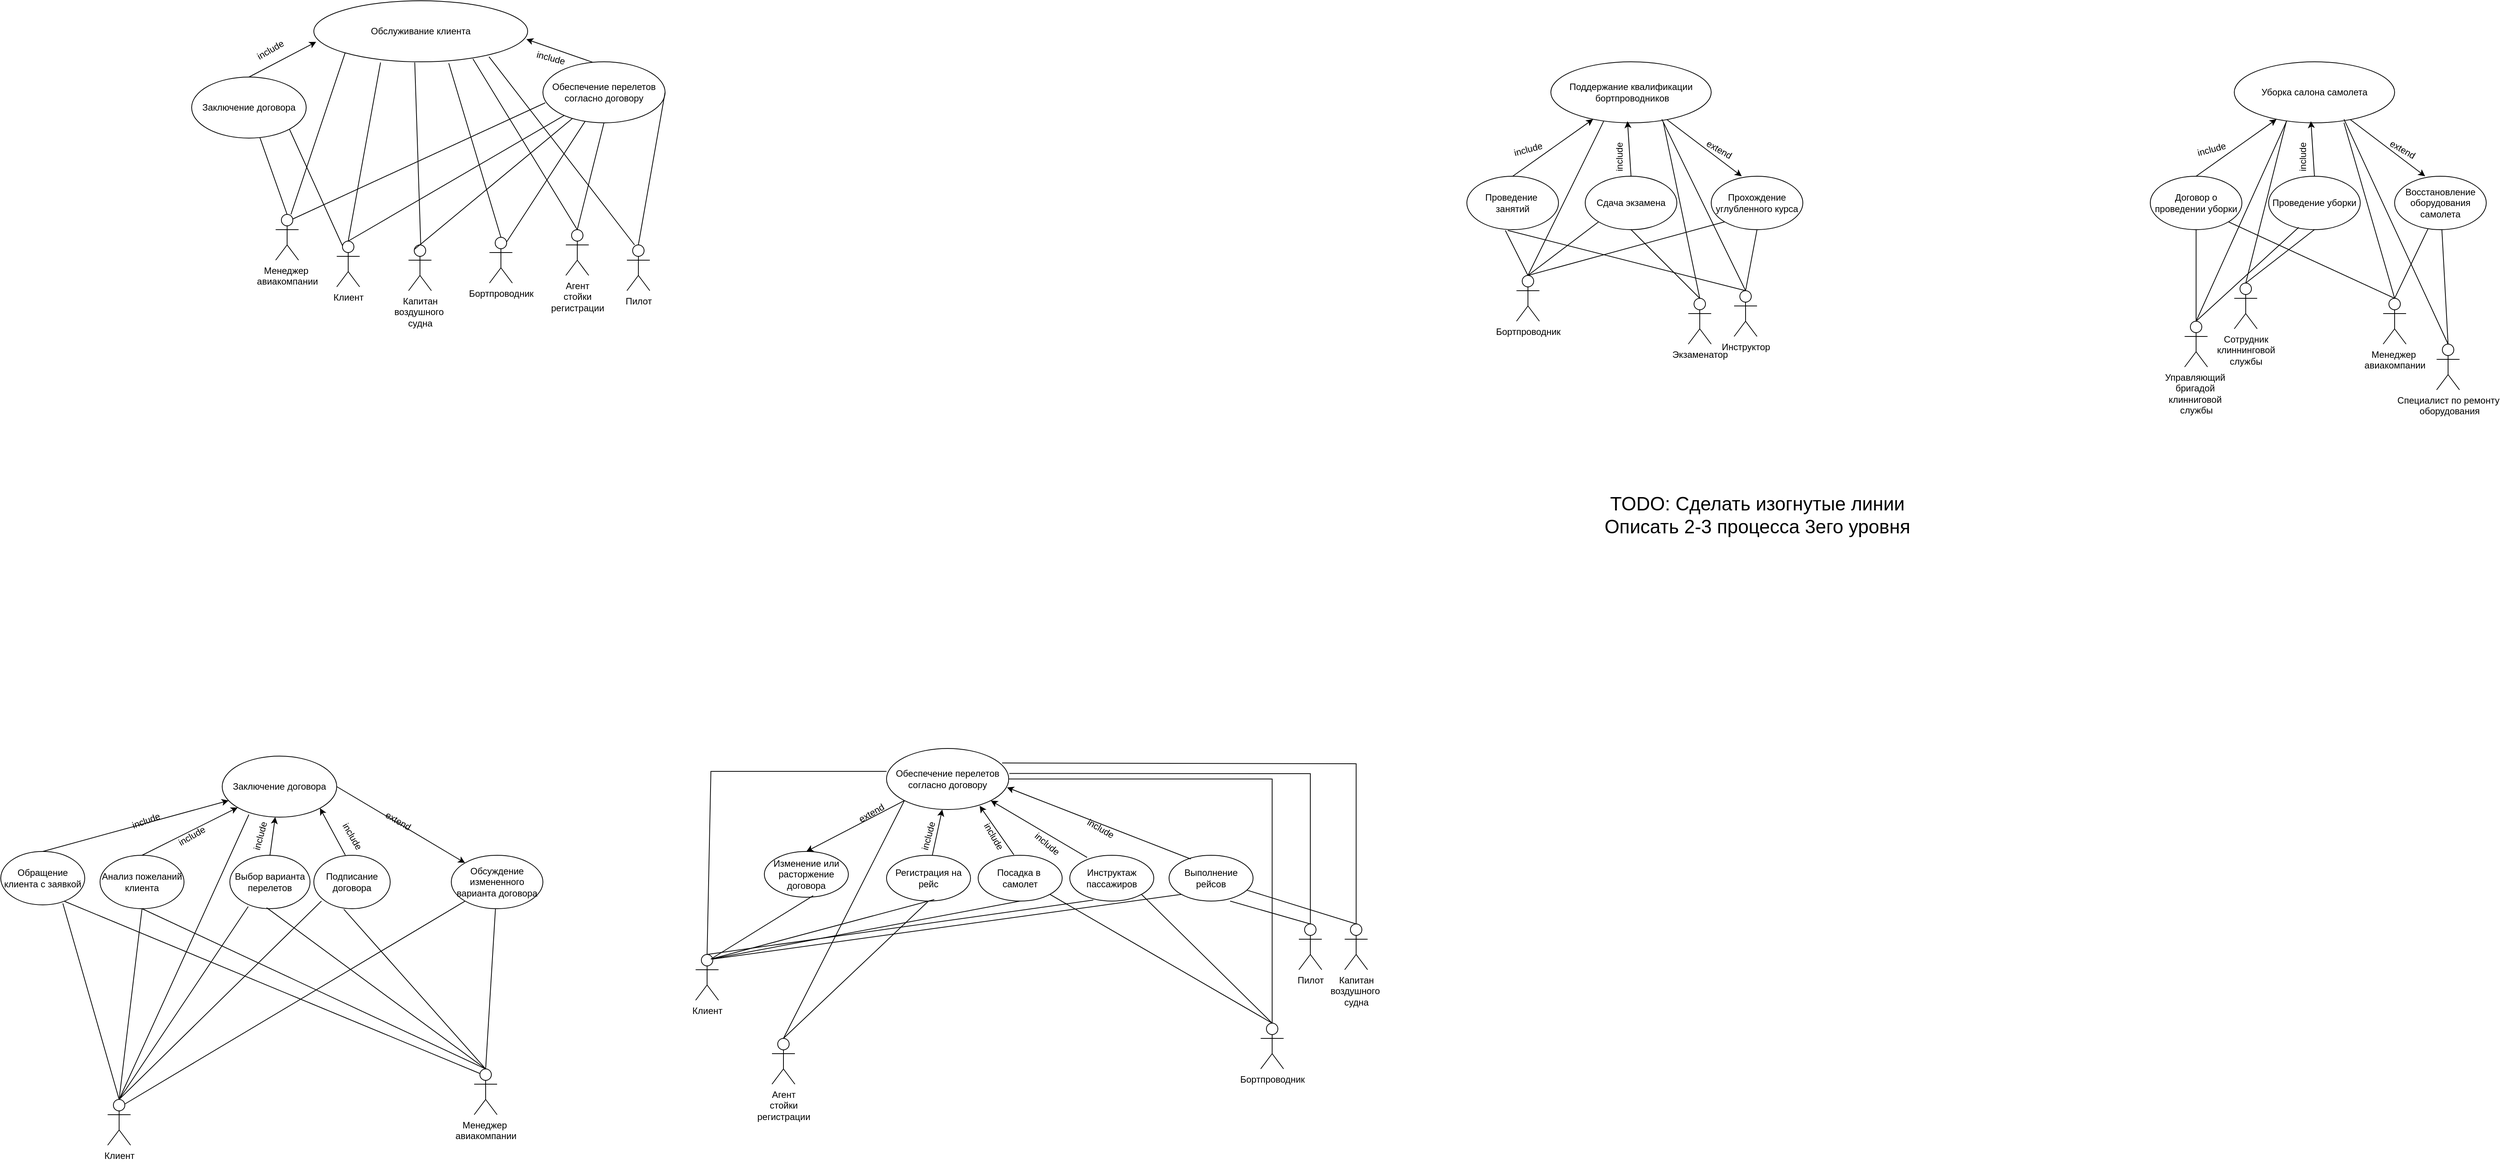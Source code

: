 <mxfile version="26.1.1">
  <diagram name="Страница — 1" id="XdphN2D3qPOeIAfaT9hG">
    <mxGraphModel dx="2137" dy="761" grid="1" gridSize="10" guides="1" tooltips="1" connect="1" arrows="1" fold="1" page="1" pageScale="1" pageWidth="827" pageHeight="1169" math="0" shadow="0">
      <root>
        <mxCell id="0" />
        <mxCell id="1" parent="0" />
        <mxCell id="0V91LuE8Ei9iwxA5G90l-1" value="Обслуживание клиента" style="ellipse;whiteSpace=wrap;html=1;" parent="1" vertex="1">
          <mxGeometry x="290" y="240" width="280" height="80" as="geometry" />
        </mxCell>
        <mxCell id="0V91LuE8Ei9iwxA5G90l-2" value="" style="endArrow=classic;html=1;rounded=0;entryX=0.011;entryY=0.673;entryDx=0;entryDy=0;entryPerimeter=0;exitX=0.5;exitY=0;exitDx=0;exitDy=0;" parent="1" source="0V91LuE8Ei9iwxA5G90l-4" target="0V91LuE8Ei9iwxA5G90l-1" edge="1">
          <mxGeometry width="50" height="50" relative="1" as="geometry">
            <mxPoint x="250" y="400" as="sourcePoint" />
            <mxPoint x="350" y="350" as="targetPoint" />
          </mxGeometry>
        </mxCell>
        <mxCell id="0V91LuE8Ei9iwxA5G90l-3" value="" style="endArrow=classic;html=1;rounded=0;entryX=0.994;entryY=0.63;entryDx=0;entryDy=0;entryPerimeter=0;exitX=0.465;exitY=0.048;exitDx=0;exitDy=0;exitPerimeter=0;" parent="1" source="0V91LuE8Ei9iwxA5G90l-5" target="0V91LuE8Ei9iwxA5G90l-1" edge="1">
          <mxGeometry width="50" height="50" relative="1" as="geometry">
            <mxPoint x="560" y="400" as="sourcePoint" />
            <mxPoint x="570" y="360" as="targetPoint" />
          </mxGeometry>
        </mxCell>
        <mxCell id="0V91LuE8Ei9iwxA5G90l-4" value="Заключение договора" style="ellipse;whiteSpace=wrap;html=1;" parent="1" vertex="1">
          <mxGeometry x="130" y="340" width="150" height="80" as="geometry" />
        </mxCell>
        <mxCell id="0V91LuE8Ei9iwxA5G90l-5" value="Обеспечение перелетов согласно договору" style="ellipse;whiteSpace=wrap;html=1;" parent="1" vertex="1">
          <mxGeometry x="590" y="320" width="160" height="80" as="geometry" />
        </mxCell>
        <mxCell id="0V91LuE8Ei9iwxA5G90l-16" value="include" style="text;html=1;align=center;verticalAlign=middle;resizable=0;points=[];autosize=1;strokeColor=none;fillColor=none;rotation=-30;" parent="1" vertex="1">
          <mxGeometry x="202.5" y="290" width="60" height="30" as="geometry" />
        </mxCell>
        <mxCell id="0V91LuE8Ei9iwxA5G90l-95" value="Поддержание квалификации&lt;div&gt;&amp;nbsp;бортпроводников&lt;/div&gt;" style="ellipse;whiteSpace=wrap;html=1;" parent="1" vertex="1">
          <mxGeometry x="1910" y="320" width="210" height="80" as="geometry" />
        </mxCell>
        <mxCell id="0V91LuE8Ei9iwxA5G90l-96" value="Проведение&amp;nbsp;&lt;div&gt;занятий&lt;/div&gt;" style="ellipse;whiteSpace=wrap;html=1;" parent="1" vertex="1">
          <mxGeometry x="1800" y="470" width="120" height="70" as="geometry" />
        </mxCell>
        <mxCell id="0V91LuE8Ei9iwxA5G90l-97" value="Сдача экзамена" style="ellipse;whiteSpace=wrap;html=1;" parent="1" vertex="1">
          <mxGeometry x="1955" y="470" width="120" height="70" as="geometry" />
        </mxCell>
        <mxCell id="0V91LuE8Ei9iwxA5G90l-98" value="Прохождение углубленного курса" style="ellipse;whiteSpace=wrap;html=1;" parent="1" vertex="1">
          <mxGeometry x="2120" y="470" width="120" height="70" as="geometry" />
        </mxCell>
        <mxCell id="0V91LuE8Ei9iwxA5G90l-99" value="" style="endArrow=classic;html=1;rounded=0;exitX=0.5;exitY=0;exitDx=0;exitDy=0;" parent="1" source="0V91LuE8Ei9iwxA5G90l-96" target="0V91LuE8Ei9iwxA5G90l-95" edge="1">
          <mxGeometry width="50" height="50" relative="1" as="geometry">
            <mxPoint x="1590" y="490" as="sourcePoint" />
            <mxPoint x="1640" y="440" as="targetPoint" />
          </mxGeometry>
        </mxCell>
        <mxCell id="0V91LuE8Ei9iwxA5G90l-100" value="" style="endArrow=classic;html=1;rounded=0;exitX=0.5;exitY=0;exitDx=0;exitDy=0;entryX=0.478;entryY=0.973;entryDx=0;entryDy=0;entryPerimeter=0;" parent="1" source="0V91LuE8Ei9iwxA5G90l-97" target="0V91LuE8Ei9iwxA5G90l-95" edge="1">
          <mxGeometry width="50" height="50" relative="1" as="geometry">
            <mxPoint x="1870" y="480" as="sourcePoint" />
            <mxPoint x="1975" y="405" as="targetPoint" />
          </mxGeometry>
        </mxCell>
        <mxCell id="0V91LuE8Ei9iwxA5G90l-101" value="" style="endArrow=classic;html=1;rounded=0;entryX=0.333;entryY=0;entryDx=0;entryDy=0;entryPerimeter=0;" parent="1" source="0V91LuE8Ei9iwxA5G90l-95" target="0V91LuE8Ei9iwxA5G90l-98" edge="1">
          <mxGeometry width="50" height="50" relative="1" as="geometry">
            <mxPoint x="1720" y="450" as="sourcePoint" />
            <mxPoint x="1770" y="400" as="targetPoint" />
          </mxGeometry>
        </mxCell>
        <mxCell id="0V91LuE8Ei9iwxA5G90l-103" value="include" style="text;html=1;align=center;verticalAlign=middle;resizable=0;points=[];autosize=1;strokeColor=none;fillColor=none;rotation=-15;" parent="1" vertex="1">
          <mxGeometry x="1850" y="420" width="60" height="30" as="geometry" />
        </mxCell>
        <mxCell id="0V91LuE8Ei9iwxA5G90l-104" value="include" style="text;html=1;align=center;verticalAlign=middle;resizable=0;points=[];autosize=1;strokeColor=none;fillColor=none;rotation=-90;" parent="1" vertex="1">
          <mxGeometry x="1970" y="430" width="60" height="30" as="geometry" />
        </mxCell>
        <mxCell id="0V91LuE8Ei9iwxA5G90l-106" value="extend" style="text;html=1;align=center;verticalAlign=middle;resizable=0;points=[];autosize=1;strokeColor=none;fillColor=none;rotation=30;" parent="1" vertex="1">
          <mxGeometry x="2100" y="420" width="60" height="30" as="geometry" />
        </mxCell>
        <mxCell id="0V91LuE8Ei9iwxA5G90l-107" value="Бортпроводник" style="shape=umlActor;verticalLabelPosition=bottom;verticalAlign=top;html=1;outlineConnect=0;" parent="1" vertex="1">
          <mxGeometry x="1865" y="600" width="30" height="60" as="geometry" />
        </mxCell>
        <mxCell id="0V91LuE8Ei9iwxA5G90l-108" value="Инструктор&lt;span style=&quot;color: rgba(0, 0, 0, 0); font-family: monospace; font-size: 0px; text-align: start;&quot;&gt;%3CmxGraphModel%3E%3Croot%3E%3CmxCell%20id%3D%220%22%2F%3E%3CmxCell%20id%3D%221%22%20parent%3D%220%22%2F%3E%3CmxCell%20id%3D%222%22%20value%3D%22%D0%91%D0%BE%D1%80%D1%82%D0%BF%D1%80%D0%BE%D0%B2%D0%BE%D0%B4%D0%BD%D0%B8%D0%BA%22%20style%3D%22shape%3DumlActor%3BverticalLabelPosition%3Dbottom%3BverticalAlign%3Dtop%3Bhtml%3D1%3BoutlineConnect%3D0%3B%22%20vertex%3D%221%22%20parent%3D%221%22%3E%3CmxGeometry%20x%3D%221845%22%20y%3D%22620%22%20width%3D%2230%22%20height%3D%2260%22%20as%3D%22geometry%22%2F%3E%3C%2FmxCell%3E%3C%2Froot%3E%3C%2FmxGraphModel%3E&lt;/span&gt;" style="shape=umlActor;verticalLabelPosition=bottom;verticalAlign=top;html=1;outlineConnect=0;" parent="1" vertex="1">
          <mxGeometry x="2150" y="620" width="30" height="60" as="geometry" />
        </mxCell>
        <mxCell id="0V91LuE8Ei9iwxA5G90l-109" value="Экзаменатор" style="shape=umlActor;verticalLabelPosition=bottom;verticalAlign=top;html=1;outlineConnect=0;" parent="1" vertex="1">
          <mxGeometry x="2090" y="630" width="30" height="60" as="geometry" />
        </mxCell>
        <mxCell id="0V91LuE8Ei9iwxA5G90l-111" value="" style="endArrow=none;html=1;rounded=0;exitX=0.5;exitY=0;exitDx=0;exitDy=0;exitPerimeter=0;entryX=0.42;entryY=1.014;entryDx=0;entryDy=0;entryPerimeter=0;" parent="1" source="0V91LuE8Ei9iwxA5G90l-107" target="0V91LuE8Ei9iwxA5G90l-96" edge="1">
          <mxGeometry width="50" height="50" relative="1" as="geometry">
            <mxPoint x="1600" y="650" as="sourcePoint" />
            <mxPoint x="1650" y="600" as="targetPoint" />
          </mxGeometry>
        </mxCell>
        <mxCell id="0V91LuE8Ei9iwxA5G90l-112" value="" style="endArrow=none;html=1;rounded=0;entryX=0;entryY=1;entryDx=0;entryDy=0;exitX=0.5;exitY=0;exitDx=0;exitDy=0;exitPerimeter=0;" parent="1" source="0V91LuE8Ei9iwxA5G90l-107" target="0V91LuE8Ei9iwxA5G90l-97" edge="1">
          <mxGeometry width="50" height="50" relative="1" as="geometry">
            <mxPoint x="1640" y="670" as="sourcePoint" />
            <mxPoint x="1690" y="620" as="targetPoint" />
          </mxGeometry>
        </mxCell>
        <mxCell id="0V91LuE8Ei9iwxA5G90l-113" value="" style="endArrow=none;html=1;rounded=0;entryX=0;entryY=1;entryDx=0;entryDy=0;exitX=0.5;exitY=0;exitDx=0;exitDy=0;exitPerimeter=0;" parent="1" source="0V91LuE8Ei9iwxA5G90l-107" target="0V91LuE8Ei9iwxA5G90l-98" edge="1">
          <mxGeometry width="50" height="50" relative="1" as="geometry">
            <mxPoint x="1600" y="650" as="sourcePoint" />
            <mxPoint x="1650" y="600" as="targetPoint" />
          </mxGeometry>
        </mxCell>
        <mxCell id="0V91LuE8Ei9iwxA5G90l-114" value="" style="endArrow=none;html=1;rounded=0;exitX=0.5;exitY=0;exitDx=0;exitDy=0;exitPerimeter=0;entryX=0.5;entryY=1;entryDx=0;entryDy=0;" parent="1" source="0V91LuE8Ei9iwxA5G90l-109" target="0V91LuE8Ei9iwxA5G90l-97" edge="1">
          <mxGeometry width="50" height="50" relative="1" as="geometry">
            <mxPoint x="1540" y="710" as="sourcePoint" />
            <mxPoint x="2010" y="541" as="targetPoint" />
          </mxGeometry>
        </mxCell>
        <mxCell id="0V91LuE8Ei9iwxA5G90l-115" value="" style="endArrow=none;html=1;rounded=0;entryX=0.5;entryY=1;entryDx=0;entryDy=0;exitX=0.5;exitY=0;exitDx=0;exitDy=0;exitPerimeter=0;" parent="1" source="0V91LuE8Ei9iwxA5G90l-108" target="0V91LuE8Ei9iwxA5G90l-98" edge="1">
          <mxGeometry width="50" height="50" relative="1" as="geometry">
            <mxPoint x="2130" y="650" as="sourcePoint" />
            <mxPoint x="2180" y="600" as="targetPoint" />
          </mxGeometry>
        </mxCell>
        <mxCell id="0V91LuE8Ei9iwxA5G90l-116" value="" style="endArrow=none;html=1;rounded=0;entryX=0.447;entryY=1.014;entryDx=0;entryDy=0;entryPerimeter=0;exitX=0.5;exitY=0;exitDx=0;exitDy=0;exitPerimeter=0;" parent="1" source="0V91LuE8Ei9iwxA5G90l-108" target="0V91LuE8Ei9iwxA5G90l-96" edge="1">
          <mxGeometry width="50" height="50" relative="1" as="geometry">
            <mxPoint x="1600" y="660" as="sourcePoint" />
            <mxPoint x="1650" y="610" as="targetPoint" />
          </mxGeometry>
        </mxCell>
        <mxCell id="0V91LuE8Ei9iwxA5G90l-117" value="Уборка салона самолета" style="ellipse;whiteSpace=wrap;html=1;" parent="1" vertex="1">
          <mxGeometry x="2805" y="320" width="210" height="80" as="geometry" />
        </mxCell>
        <mxCell id="0V91LuE8Ei9iwxA5G90l-118" value="Договор о проведении уборки" style="ellipse;whiteSpace=wrap;html=1;" parent="1" vertex="1">
          <mxGeometry x="2695" y="470" width="120" height="70" as="geometry" />
        </mxCell>
        <mxCell id="0V91LuE8Ei9iwxA5G90l-119" value="Проведение уборки" style="ellipse;whiteSpace=wrap;html=1;" parent="1" vertex="1">
          <mxGeometry x="2850" y="470" width="120" height="70" as="geometry" />
        </mxCell>
        <mxCell id="0V91LuE8Ei9iwxA5G90l-120" value="Восстановление оборудования самолета" style="ellipse;whiteSpace=wrap;html=1;" parent="1" vertex="1">
          <mxGeometry x="3015" y="470" width="120" height="70" as="geometry" />
        </mxCell>
        <mxCell id="0V91LuE8Ei9iwxA5G90l-121" value="" style="endArrow=classic;html=1;rounded=0;exitX=0.5;exitY=0;exitDx=0;exitDy=0;" parent="1" source="0V91LuE8Ei9iwxA5G90l-118" target="0V91LuE8Ei9iwxA5G90l-117" edge="1">
          <mxGeometry width="50" height="50" relative="1" as="geometry">
            <mxPoint x="2485" y="490" as="sourcePoint" />
            <mxPoint x="2535" y="440" as="targetPoint" />
          </mxGeometry>
        </mxCell>
        <mxCell id="0V91LuE8Ei9iwxA5G90l-122" value="" style="endArrow=classic;html=1;rounded=0;exitX=0.5;exitY=0;exitDx=0;exitDy=0;entryX=0.478;entryY=0.973;entryDx=0;entryDy=0;entryPerimeter=0;" parent="1" source="0V91LuE8Ei9iwxA5G90l-119" target="0V91LuE8Ei9iwxA5G90l-117" edge="1">
          <mxGeometry width="50" height="50" relative="1" as="geometry">
            <mxPoint x="2765" y="480" as="sourcePoint" />
            <mxPoint x="2870" y="405" as="targetPoint" />
          </mxGeometry>
        </mxCell>
        <mxCell id="0V91LuE8Ei9iwxA5G90l-123" value="" style="endArrow=classic;html=1;rounded=0;entryX=0.333;entryY=0;entryDx=0;entryDy=0;entryPerimeter=0;" parent="1" source="0V91LuE8Ei9iwxA5G90l-117" target="0V91LuE8Ei9iwxA5G90l-120" edge="1">
          <mxGeometry width="50" height="50" relative="1" as="geometry">
            <mxPoint x="2615" y="450" as="sourcePoint" />
            <mxPoint x="2665" y="400" as="targetPoint" />
          </mxGeometry>
        </mxCell>
        <mxCell id="0V91LuE8Ei9iwxA5G90l-124" value="include" style="text;html=1;align=center;verticalAlign=middle;resizable=0;points=[];autosize=1;strokeColor=none;fillColor=none;rotation=-15;" parent="1" vertex="1">
          <mxGeometry x="2745" y="420" width="60" height="30" as="geometry" />
        </mxCell>
        <mxCell id="0V91LuE8Ei9iwxA5G90l-125" value="include" style="text;html=1;align=center;verticalAlign=middle;resizable=0;points=[];autosize=1;strokeColor=none;fillColor=none;rotation=-90;" parent="1" vertex="1">
          <mxGeometry x="2865" y="430" width="60" height="30" as="geometry" />
        </mxCell>
        <mxCell id="0V91LuE8Ei9iwxA5G90l-126" value="extend" style="text;html=1;align=center;verticalAlign=middle;resizable=0;points=[];autosize=1;strokeColor=none;fillColor=none;rotation=30;" parent="1" vertex="1">
          <mxGeometry x="2995" y="420" width="60" height="30" as="geometry" />
        </mxCell>
        <mxCell id="0V91LuE8Ei9iwxA5G90l-127" value="Менеджер&amp;nbsp;&lt;div&gt;а&lt;span style=&quot;background-color: transparent; color: light-dark(rgb(0, 0, 0), rgb(255, 255, 255));&quot;&gt;виакомпании&lt;/span&gt;&lt;/div&gt;" style="shape=umlActor;verticalLabelPosition=bottom;verticalAlign=top;html=1;outlineConnect=0;" parent="1" vertex="1">
          <mxGeometry x="3000" y="630" width="30" height="60" as="geometry" />
        </mxCell>
        <mxCell id="0V91LuE8Ei9iwxA5G90l-128" value="Специалист по ремонту&lt;div&gt;&amp;nbsp;оборудования&lt;/div&gt;" style="shape=umlActor;verticalLabelPosition=bottom;verticalAlign=top;html=1;outlineConnect=0;" parent="1" vertex="1">
          <mxGeometry x="3070" y="690" width="30" height="60" as="geometry" />
        </mxCell>
        <mxCell id="0V91LuE8Ei9iwxA5G90l-129" value="" style="endArrow=none;html=1;rounded=0;exitX=0.5;exitY=0;exitDx=0;exitDy=0;exitPerimeter=0;entryX=1;entryY=1;entryDx=0;entryDy=0;" parent="1" source="0V91LuE8Ei9iwxA5G90l-127" target="0V91LuE8Ei9iwxA5G90l-118" edge="1">
          <mxGeometry width="50" height="50" relative="1" as="geometry">
            <mxPoint x="2495" y="650" as="sourcePoint" />
            <mxPoint x="2545" y="600" as="targetPoint" />
          </mxGeometry>
        </mxCell>
        <mxCell id="0V91LuE8Ei9iwxA5G90l-132" value="" style="endArrow=none;html=1;rounded=0;exitX=0.5;exitY=0;exitDx=0;exitDy=0;exitPerimeter=0;entryX=0.5;entryY=1;entryDx=0;entryDy=0;" parent="1" source="0V91LuE8Ei9iwxA5G90l-137" target="0V91LuE8Ei9iwxA5G90l-119" edge="1">
          <mxGeometry width="50" height="50" relative="1" as="geometry">
            <mxPoint x="2910" y="680" as="sourcePoint" />
            <mxPoint x="2905" y="541" as="targetPoint" />
          </mxGeometry>
        </mxCell>
        <mxCell id="0V91LuE8Ei9iwxA5G90l-135" value="Управляющий&amp;nbsp;&lt;div&gt;бригадой&amp;nbsp;&lt;/div&gt;&lt;div&gt;клинниговой&amp;nbsp;&lt;/div&gt;&lt;div&gt;службы&lt;/div&gt;" style="shape=umlActor;verticalLabelPosition=bottom;verticalAlign=top;html=1;outlineConnect=0;" parent="1" vertex="1">
          <mxGeometry x="2740" y="660" width="30" height="60" as="geometry" />
        </mxCell>
        <mxCell id="0V91LuE8Ei9iwxA5G90l-137" value="&lt;span style=&quot;background-color: transparent; color: light-dark(rgb(0, 0, 0), rgb(255, 255, 255));&quot;&gt;Сотрудник&lt;/span&gt;&lt;div&gt;&lt;span style=&quot;background-color: transparent; color: light-dark(rgb(0, 0, 0), rgb(255, 255, 255));&quot;&gt;&amp;nbsp;клиннинговой&amp;nbsp;&lt;/span&gt;&lt;div&gt;&lt;span style=&quot;background-color: transparent; color: light-dark(rgb(0, 0, 0), rgb(255, 255, 255));&quot;&gt;службы&lt;/span&gt;&lt;/div&gt;&lt;/div&gt;" style="shape=umlActor;verticalLabelPosition=bottom;verticalAlign=top;html=1;outlineConnect=0;" parent="1" vertex="1">
          <mxGeometry x="2805" y="610" width="30" height="60" as="geometry" />
        </mxCell>
        <mxCell id="0V91LuE8Ei9iwxA5G90l-138" value="" style="endArrow=none;html=1;rounded=0;exitX=0.5;exitY=0;exitDx=0;exitDy=0;exitPerimeter=0;" parent="1" source="0V91LuE8Ei9iwxA5G90l-135" target="0V91LuE8Ei9iwxA5G90l-118" edge="1">
          <mxGeometry width="50" height="50" relative="1" as="geometry">
            <mxPoint x="2765" y="610" as="sourcePoint" />
            <mxPoint x="2815" y="560" as="targetPoint" />
          </mxGeometry>
        </mxCell>
        <mxCell id="0V91LuE8Ei9iwxA5G90l-139" value="" style="endArrow=none;html=1;rounded=0;exitX=0.5;exitY=0;exitDx=0;exitDy=0;exitPerimeter=0;entryX=0.328;entryY=0.957;entryDx=0;entryDy=0;entryPerimeter=0;" parent="1" source="0V91LuE8Ei9iwxA5G90l-135" target="0V91LuE8Ei9iwxA5G90l-119" edge="1">
          <mxGeometry width="50" height="50" relative="1" as="geometry">
            <mxPoint x="2810" y="620" as="sourcePoint" />
            <mxPoint x="2780" y="549" as="targetPoint" />
          </mxGeometry>
        </mxCell>
        <mxCell id="0V91LuE8Ei9iwxA5G90l-141" value="include" style="text;html=1;align=center;verticalAlign=middle;resizable=0;points=[];autosize=1;strokeColor=none;fillColor=none;rotation=15;" parent="1" vertex="1">
          <mxGeometry x="570" y="300" width="60" height="30" as="geometry" />
        </mxCell>
        <mxCell id="0V91LuE8Ei9iwxA5G90l-142" value="Заключение договора" style="ellipse;whiteSpace=wrap;html=1;" parent="1" vertex="1">
          <mxGeometry x="170" y="1230" width="150" height="80" as="geometry" />
        </mxCell>
        <mxCell id="0V91LuE8Ei9iwxA5G90l-143" value="Обеспечение перелетов согласно договору" style="ellipse;whiteSpace=wrap;html=1;" parent="1" vertex="1">
          <mxGeometry x="1040" y="1220" width="160" height="80" as="geometry" />
        </mxCell>
        <mxCell id="0V91LuE8Ei9iwxA5G90l-144" value="Обращение клиента с заявкой" style="ellipse;whiteSpace=wrap;html=1;" parent="1" vertex="1">
          <mxGeometry x="-120" y="1355" width="110" height="70" as="geometry" />
        </mxCell>
        <mxCell id="0V91LuE8Ei9iwxA5G90l-145" value="Анализ пожеланий клиента" style="ellipse;whiteSpace=wrap;html=1;" parent="1" vertex="1">
          <mxGeometry x="10" y="1360" width="110" height="70" as="geometry" />
        </mxCell>
        <mxCell id="0V91LuE8Ei9iwxA5G90l-146" value="Выбор варианта перелетов" style="ellipse;whiteSpace=wrap;html=1;" parent="1" vertex="1">
          <mxGeometry x="180" y="1360" width="105" height="70" as="geometry" />
        </mxCell>
        <mxCell id="0V91LuE8Ei9iwxA5G90l-147" value="Подписание договора" style="ellipse;whiteSpace=wrap;html=1;" parent="1" vertex="1">
          <mxGeometry x="290" y="1360" width="100" height="70" as="geometry" />
        </mxCell>
        <mxCell id="0V91LuE8Ei9iwxA5G90l-148" value="Обсуждение измененного варианта договора" style="ellipse;whiteSpace=wrap;html=1;" parent="1" vertex="1">
          <mxGeometry x="470" y="1360" width="120" height="70" as="geometry" />
        </mxCell>
        <mxCell id="0V91LuE8Ei9iwxA5G90l-149" value="" style="endArrow=classic;html=1;rounded=0;exitX=0.5;exitY=0;exitDx=0;exitDy=0;" parent="1" source="0V91LuE8Ei9iwxA5G90l-144" target="0V91LuE8Ei9iwxA5G90l-142" edge="1">
          <mxGeometry width="50" height="50" relative="1" as="geometry">
            <mxPoint x="-150" y="1300" as="sourcePoint" />
            <mxPoint x="-100" y="1250" as="targetPoint" />
          </mxGeometry>
        </mxCell>
        <mxCell id="0V91LuE8Ei9iwxA5G90l-150" value="" style="endArrow=classic;html=1;rounded=0;exitX=0.5;exitY=0;exitDx=0;exitDy=0;" parent="1" source="0V91LuE8Ei9iwxA5G90l-145" target="0V91LuE8Ei9iwxA5G90l-142" edge="1">
          <mxGeometry width="50" height="50" relative="1" as="geometry">
            <mxPoint x="-50" y="1300" as="sourcePoint" />
            <mxPoint y="1250" as="targetPoint" />
          </mxGeometry>
        </mxCell>
        <mxCell id="0V91LuE8Ei9iwxA5G90l-151" value="" style="endArrow=classic;html=1;rounded=0;exitX=0.5;exitY=0;exitDx=0;exitDy=0;" parent="1" source="0V91LuE8Ei9iwxA5G90l-146" target="0V91LuE8Ei9iwxA5G90l-142" edge="1">
          <mxGeometry width="50" height="50" relative="1" as="geometry">
            <mxPoint x="-50" y="1290" as="sourcePoint" />
            <mxPoint y="1240" as="targetPoint" />
          </mxGeometry>
        </mxCell>
        <mxCell id="0V91LuE8Ei9iwxA5G90l-152" value="" style="endArrow=classic;html=1;rounded=0;exitX=0.412;exitY=-0.004;exitDx=0;exitDy=0;exitPerimeter=0;entryX=1;entryY=1;entryDx=0;entryDy=0;" parent="1" source="0V91LuE8Ei9iwxA5G90l-147" target="0V91LuE8Ei9iwxA5G90l-142" edge="1">
          <mxGeometry width="50" height="50" relative="1" as="geometry">
            <mxPoint x="-40" y="1300" as="sourcePoint" />
            <mxPoint x="10" y="1250" as="targetPoint" />
          </mxGeometry>
        </mxCell>
        <mxCell id="0V91LuE8Ei9iwxA5G90l-153" value="" style="endArrow=classic;html=1;rounded=0;exitX=1;exitY=0.5;exitDx=0;exitDy=0;" parent="1" source="0V91LuE8Ei9iwxA5G90l-142" target="0V91LuE8Ei9iwxA5G90l-148" edge="1">
          <mxGeometry width="50" height="50" relative="1" as="geometry">
            <mxPoint x="80" y="1310" as="sourcePoint" />
            <mxPoint x="400" y="1260" as="targetPoint" />
          </mxGeometry>
        </mxCell>
        <mxCell id="0V91LuE8Ei9iwxA5G90l-154" value="include" style="text;html=1;align=center;verticalAlign=middle;resizable=0;points=[];autosize=1;strokeColor=none;fillColor=none;rotation=-20;" parent="1" vertex="1">
          <mxGeometry x="40" y="1300" width="60" height="30" as="geometry" />
        </mxCell>
        <mxCell id="0V91LuE8Ei9iwxA5G90l-155" value="include" style="text;html=1;align=center;verticalAlign=middle;resizable=0;points=[];autosize=1;strokeColor=none;fillColor=none;rotation=-30;" parent="1" vertex="1">
          <mxGeometry x="100" y="1320" width="60" height="30" as="geometry" />
        </mxCell>
        <mxCell id="0V91LuE8Ei9iwxA5G90l-156" value="include" style="text;html=1;align=center;verticalAlign=middle;resizable=0;points=[];autosize=1;strokeColor=none;fillColor=none;rotation=-75;" parent="1" vertex="1">
          <mxGeometry x="190" y="1320" width="60" height="30" as="geometry" />
        </mxCell>
        <mxCell id="0V91LuE8Ei9iwxA5G90l-157" value="include" style="text;html=1;align=center;verticalAlign=middle;resizable=0;points=[];autosize=1;strokeColor=none;fillColor=none;rotation=60;" parent="1" vertex="1">
          <mxGeometry x="310" y="1320" width="60" height="30" as="geometry" />
        </mxCell>
        <mxCell id="0V91LuE8Ei9iwxA5G90l-158" value="extend" style="text;html=1;align=center;verticalAlign=middle;resizable=0;points=[];autosize=1;strokeColor=none;fillColor=none;rotation=30;" parent="1" vertex="1">
          <mxGeometry x="370" y="1300" width="60" height="30" as="geometry" />
        </mxCell>
        <mxCell id="0V91LuE8Ei9iwxA5G90l-159" value="Клиент" style="shape=umlActor;verticalLabelPosition=bottom;verticalAlign=top;html=1;outlineConnect=0;" parent="1" vertex="1">
          <mxGeometry x="20" y="1680" width="30" height="60" as="geometry" />
        </mxCell>
        <mxCell id="0V91LuE8Ei9iwxA5G90l-160" value="Менеджер&amp;nbsp;&lt;div&gt;авиакомпании&lt;/div&gt;" style="shape=umlActor;verticalLabelPosition=bottom;verticalAlign=top;html=1;outlineConnect=0;" parent="1" vertex="1">
          <mxGeometry x="500" y="1640" width="30" height="60" as="geometry" />
        </mxCell>
        <mxCell id="0V91LuE8Ei9iwxA5G90l-161" value="" style="endArrow=none;html=1;rounded=0;exitX=0.5;exitY=0;exitDx=0;exitDy=0;exitPerimeter=0;entryX=0.739;entryY=0.971;entryDx=0;entryDy=0;entryPerimeter=0;" parent="1" source="0V91LuE8Ei9iwxA5G90l-159" target="0V91LuE8Ei9iwxA5G90l-144" edge="1">
          <mxGeometry width="50" height="50" relative="1" as="geometry">
            <mxPoint x="-50" y="1520" as="sourcePoint" />
            <mxPoint y="1470" as="targetPoint" />
          </mxGeometry>
        </mxCell>
        <mxCell id="0V91LuE8Ei9iwxA5G90l-162" value="" style="endArrow=none;html=1;rounded=0;exitX=0.5;exitY=0;exitDx=0;exitDy=0;exitPerimeter=0;entryX=0.5;entryY=1;entryDx=0;entryDy=0;" parent="1" source="0V91LuE8Ei9iwxA5G90l-159" target="0V91LuE8Ei9iwxA5G90l-145" edge="1">
          <mxGeometry width="50" height="50" relative="1" as="geometry">
            <mxPoint x="120" y="1510" as="sourcePoint" />
            <mxPoint x="170" y="1460" as="targetPoint" />
          </mxGeometry>
        </mxCell>
        <mxCell id="0V91LuE8Ei9iwxA5G90l-163" value="" style="endArrow=none;html=1;rounded=0;entryX=0.229;entryY=0.961;entryDx=0;entryDy=0;entryPerimeter=0;exitX=0.5;exitY=0;exitDx=0;exitDy=0;exitPerimeter=0;" parent="1" source="0V91LuE8Ei9iwxA5G90l-159" target="0V91LuE8Ei9iwxA5G90l-146" edge="1">
          <mxGeometry width="50" height="50" relative="1" as="geometry">
            <mxPoint x="90" y="1520" as="sourcePoint" />
            <mxPoint x="160" y="1460" as="targetPoint" />
          </mxGeometry>
        </mxCell>
        <mxCell id="0V91LuE8Ei9iwxA5G90l-164" value="" style="endArrow=none;html=1;rounded=0;entryX=0.1;entryY=0.857;entryDx=0;entryDy=0;entryPerimeter=0;exitX=0.5;exitY=0;exitDx=0;exitDy=0;exitPerimeter=0;" parent="1" source="0V91LuE8Ei9iwxA5G90l-159" target="0V91LuE8Ei9iwxA5G90l-147" edge="1">
          <mxGeometry width="50" height="50" relative="1" as="geometry">
            <mxPoint x="90" y="1520" as="sourcePoint" />
            <mxPoint x="280" y="1470" as="targetPoint" />
          </mxGeometry>
        </mxCell>
        <mxCell id="0V91LuE8Ei9iwxA5G90l-165" value="" style="endArrow=none;html=1;rounded=0;exitX=0.75;exitY=0.1;exitDx=0;exitDy=0;exitPerimeter=0;" parent="1" source="0V91LuE8Ei9iwxA5G90l-159" target="0V91LuE8Ei9iwxA5G90l-148" edge="1">
          <mxGeometry width="50" height="50" relative="1" as="geometry">
            <mxPoint x="90" y="1520" as="sourcePoint" />
            <mxPoint x="420" y="1430" as="targetPoint" />
          </mxGeometry>
        </mxCell>
        <mxCell id="0V91LuE8Ei9iwxA5G90l-166" value="" style="endArrow=none;html=1;rounded=0;entryX=0.757;entryY=0.932;entryDx=0;entryDy=0;entryPerimeter=0;exitX=0.25;exitY=0.1;exitDx=0;exitDy=0;exitPerimeter=0;" parent="1" source="0V91LuE8Ei9iwxA5G90l-160" target="0V91LuE8Ei9iwxA5G90l-144" edge="1">
          <mxGeometry width="50" height="50" relative="1" as="geometry">
            <mxPoint x="330" y="1520" as="sourcePoint" />
            <mxPoint x="220" y="1500" as="targetPoint" />
          </mxGeometry>
        </mxCell>
        <mxCell id="0V91LuE8Ei9iwxA5G90l-167" value="" style="endArrow=none;html=1;rounded=0;exitX=0.5;exitY=0;exitDx=0;exitDy=0;exitPerimeter=0;entryX=0.5;entryY=1;entryDx=0;entryDy=0;" parent="1" source="0V91LuE8Ei9iwxA5G90l-160" target="0V91LuE8Ei9iwxA5G90l-145" edge="1">
          <mxGeometry width="50" height="50" relative="1" as="geometry">
            <mxPoint x="310" y="1530" as="sourcePoint" />
            <mxPoint x="360" y="1480" as="targetPoint" />
          </mxGeometry>
        </mxCell>
        <mxCell id="0V91LuE8Ei9iwxA5G90l-168" value="" style="endArrow=none;html=1;rounded=0;entryX=0.458;entryY=0.981;entryDx=0;entryDy=0;entryPerimeter=0;exitX=0.5;exitY=0;exitDx=0;exitDy=0;exitPerimeter=0;" parent="1" source="0V91LuE8Ei9iwxA5G90l-160" target="0V91LuE8Ei9iwxA5G90l-146" edge="1">
          <mxGeometry width="50" height="50" relative="1" as="geometry">
            <mxPoint x="310" y="1520" as="sourcePoint" />
            <mxPoint x="360" y="1470" as="targetPoint" />
          </mxGeometry>
        </mxCell>
        <mxCell id="0V91LuE8Ei9iwxA5G90l-169" value="" style="endArrow=none;html=1;rounded=0;entryX=0.392;entryY=1.01;entryDx=0;entryDy=0;entryPerimeter=0;exitX=0.5;exitY=0;exitDx=0;exitDy=0;exitPerimeter=0;" parent="1" source="0V91LuE8Ei9iwxA5G90l-160" target="0V91LuE8Ei9iwxA5G90l-147" edge="1">
          <mxGeometry width="50" height="50" relative="1" as="geometry">
            <mxPoint x="400" y="1540" as="sourcePoint" />
            <mxPoint x="450" y="1490" as="targetPoint" />
          </mxGeometry>
        </mxCell>
        <mxCell id="0V91LuE8Ei9iwxA5G90l-170" value="" style="endArrow=none;html=1;rounded=0;exitX=0.5;exitY=0;exitDx=0;exitDy=0;exitPerimeter=0;" parent="1" source="0V91LuE8Ei9iwxA5G90l-160" target="0V91LuE8Ei9iwxA5G90l-148" edge="1">
          <mxGeometry width="50" height="50" relative="1" as="geometry">
            <mxPoint x="460" y="1560" as="sourcePoint" />
            <mxPoint x="510" y="1510" as="targetPoint" />
          </mxGeometry>
        </mxCell>
        <mxCell id="0V91LuE8Ei9iwxA5G90l-171" value="Изменение или расторжение договора" style="ellipse;whiteSpace=wrap;html=1;" parent="1" vertex="1">
          <mxGeometry x="880" y="1355" width="110" height="60" as="geometry" />
        </mxCell>
        <mxCell id="0V91LuE8Ei9iwxA5G90l-172" value="Регистрация на&lt;div&gt;рейс&lt;/div&gt;" style="ellipse;whiteSpace=wrap;html=1;" parent="1" vertex="1">
          <mxGeometry x="1040" y="1360" width="110" height="60" as="geometry" />
        </mxCell>
        <mxCell id="0V91LuE8Ei9iwxA5G90l-173" value="Посадка в&amp;nbsp;&lt;div&gt;самолет&lt;/div&gt;" style="ellipse;whiteSpace=wrap;html=1;" parent="1" vertex="1">
          <mxGeometry x="1160" y="1360" width="110" height="60" as="geometry" />
        </mxCell>
        <mxCell id="0V91LuE8Ei9iwxA5G90l-174" value="Инструктаж пасс&lt;span style=&quot;color: rgba(0, 0, 0, 0); font-family: monospace; font-size: 0px; text-align: start; text-wrap-mode: nowrap;&quot;&gt;%3CmxGraphModel%3E%3Croot%3E%3CmxCell%20id%3D%220%22%2F%3E%3CmxCell%20id%3D%221%22%20parent%3D%220%22%2F%3E%3CmxCell%20id%3D%222%22%20value%3D%22%D0%9F%D0%BE%D1%81%D0%B0%D0%B4%D0%BA%D0%B0%20%D0%B2%26amp%3Bnbsp%3B%26lt%3Bdiv%26gt%3B%D1%81%D0%B0%D0%BC%D0%BE%D0%BB%D0%B5%D1%82%26lt%3B%2Fdiv%26gt%3B%22%20style%3D%22ellipse%3BwhiteSpace%3Dwrap%3Bhtml%3D1%3B%22%20vertex%3D%221%22%20parent%3D%221%22%3E%3CmxGeometry%20x%3D%22970%22%20y%3D%22480%22%20width%3D%22110%22%20height%3D%2260%22%20as%3D%22geometry%22%2F%3E%3C%2FmxCell%3E%3C%2Froot%3E%3C%2FmxGraphModel%3E&lt;/span&gt;ажиров" style="ellipse;whiteSpace=wrap;html=1;" parent="1" vertex="1">
          <mxGeometry x="1280" y="1360" width="110" height="60" as="geometry" />
        </mxCell>
        <mxCell id="0V91LuE8Ei9iwxA5G90l-175" value="Выполнение рейсов" style="ellipse;whiteSpace=wrap;html=1;" parent="1" vertex="1">
          <mxGeometry x="1410" y="1360" width="110" height="60" as="geometry" />
        </mxCell>
        <mxCell id="0V91LuE8Ei9iwxA5G90l-176" value="" style="endArrow=classic;html=1;rounded=0;entryX=0.5;entryY=0;entryDx=0;entryDy=0;exitX=0;exitY=1;exitDx=0;exitDy=0;" parent="1" source="0V91LuE8Ei9iwxA5G90l-143" target="0V91LuE8Ei9iwxA5G90l-171" edge="1">
          <mxGeometry width="50" height="50" relative="1" as="geometry">
            <mxPoint x="930" y="1330" as="sourcePoint" />
            <mxPoint x="980" y="1280" as="targetPoint" />
          </mxGeometry>
        </mxCell>
        <mxCell id="0V91LuE8Ei9iwxA5G90l-177" value="" style="endArrow=classic;html=1;rounded=0;exitX=0.545;exitY=0;exitDx=0;exitDy=0;exitPerimeter=0;entryX=0.456;entryY=1;entryDx=0;entryDy=0;entryPerimeter=0;" parent="1" source="0V91LuE8Ei9iwxA5G90l-172" target="0V91LuE8Ei9iwxA5G90l-143" edge="1">
          <mxGeometry width="50" height="50" relative="1" as="geometry">
            <mxPoint x="930" y="1350" as="sourcePoint" />
            <mxPoint x="1120" y="1350" as="targetPoint" />
          </mxGeometry>
        </mxCell>
        <mxCell id="0V91LuE8Ei9iwxA5G90l-178" value="" style="endArrow=classic;html=1;rounded=0;entryX=0.762;entryY=0.94;entryDx=0;entryDy=0;entryPerimeter=0;exitX=0.425;exitY=-0.011;exitDx=0;exitDy=0;exitPerimeter=0;" parent="1" source="0V91LuE8Ei9iwxA5G90l-173" target="0V91LuE8Ei9iwxA5G90l-143" edge="1">
          <mxGeometry width="50" height="50" relative="1" as="geometry">
            <mxPoint x="1160" y="1370" as="sourcePoint" />
            <mxPoint x="1210" y="1320" as="targetPoint" />
          </mxGeometry>
        </mxCell>
        <mxCell id="0V91LuE8Ei9iwxA5G90l-179" value="" style="endArrow=classic;html=1;rounded=0;entryX=1;entryY=1;entryDx=0;entryDy=0;exitX=0.206;exitY=0.047;exitDx=0;exitDy=0;exitPerimeter=0;" parent="1" source="0V91LuE8Ei9iwxA5G90l-174" target="0V91LuE8Ei9iwxA5G90l-143" edge="1">
          <mxGeometry width="50" height="50" relative="1" as="geometry">
            <mxPoint x="1217" y="1369" as="sourcePoint" />
            <mxPoint x="1172" y="1305" as="targetPoint" />
          </mxGeometry>
        </mxCell>
        <mxCell id="0V91LuE8Ei9iwxA5G90l-180" value="" style="endArrow=classic;html=1;rounded=0;entryX=0.986;entryY=0.638;entryDx=0;entryDy=0;exitX=0.259;exitY=0.081;exitDx=0;exitDy=0;exitPerimeter=0;entryPerimeter=0;" parent="1" source="0V91LuE8Ei9iwxA5G90l-175" target="0V91LuE8Ei9iwxA5G90l-143" edge="1">
          <mxGeometry width="50" height="50" relative="1" as="geometry">
            <mxPoint x="1313" y="1373" as="sourcePoint" />
            <mxPoint x="1187" y="1298" as="targetPoint" />
          </mxGeometry>
        </mxCell>
        <mxCell id="0V91LuE8Ei9iwxA5G90l-181" value="include" style="text;html=1;align=center;verticalAlign=middle;resizable=0;points=[];autosize=1;strokeColor=none;fillColor=none;rotation=-75;" parent="1" vertex="1">
          <mxGeometry x="1065" y="1320" width="60" height="30" as="geometry" />
        </mxCell>
        <mxCell id="0V91LuE8Ei9iwxA5G90l-182" value="include" style="text;html=1;align=center;verticalAlign=middle;resizable=0;points=[];autosize=1;strokeColor=none;fillColor=none;rotation=60;" parent="1" vertex="1">
          <mxGeometry x="1150" y="1320" width="60" height="30" as="geometry" />
        </mxCell>
        <mxCell id="0V91LuE8Ei9iwxA5G90l-183" value="include" style="text;html=1;align=center;verticalAlign=middle;resizable=0;points=[];autosize=1;strokeColor=none;fillColor=none;rotation=40;" parent="1" vertex="1">
          <mxGeometry x="1220" y="1330" width="60" height="30" as="geometry" />
        </mxCell>
        <mxCell id="0V91LuE8Ei9iwxA5G90l-184" value="include" style="text;html=1;align=center;verticalAlign=middle;resizable=0;points=[];autosize=1;strokeColor=none;fillColor=none;rotation=30;" parent="1" vertex="1">
          <mxGeometry x="1290" y="1310" width="60" height="30" as="geometry" />
        </mxCell>
        <mxCell id="0V91LuE8Ei9iwxA5G90l-185" value="extend" style="text;html=1;align=center;verticalAlign=middle;resizable=0;points=[];autosize=1;strokeColor=none;fillColor=none;rotation=-30;" parent="1" vertex="1">
          <mxGeometry x="990" y="1290" width="60" height="30" as="geometry" />
        </mxCell>
        <mxCell id="0V91LuE8Ei9iwxA5G90l-191" value="Клиент" style="shape=umlActor;verticalLabelPosition=bottom;verticalAlign=top;html=1;outlineConnect=0;" parent="1" vertex="1">
          <mxGeometry x="790" y="1490" width="30" height="60" as="geometry" />
        </mxCell>
        <mxCell id="0V91LuE8Ei9iwxA5G90l-193" value="" style="endArrow=none;html=1;rounded=0;entryX=0.582;entryY=0.966;entryDx=0;entryDy=0;entryPerimeter=0;startFill=0;" parent="1" target="0V91LuE8Ei9iwxA5G90l-171" edge="1">
          <mxGeometry width="50" height="50" relative="1" as="geometry">
            <mxPoint x="810" y="1496" as="sourcePoint" />
            <mxPoint x="1140" y="1490" as="targetPoint" />
          </mxGeometry>
        </mxCell>
        <mxCell id="0V91LuE8Ei9iwxA5G90l-194" value="" style="endArrow=none;html=1;rounded=0;entryX=0.569;entryY=0.966;entryDx=0;entryDy=0;entryPerimeter=0;startFill=0;" parent="1" target="0V91LuE8Ei9iwxA5G90l-172" edge="1">
          <mxGeometry width="50" height="50" relative="1" as="geometry">
            <mxPoint x="810" y="1496" as="sourcePoint" />
            <mxPoint x="1250" y="1470" as="targetPoint" />
          </mxGeometry>
        </mxCell>
        <mxCell id="0V91LuE8Ei9iwxA5G90l-195" value="" style="endArrow=none;html=1;rounded=0;entryX=0.5;entryY=1;entryDx=0;entryDy=0;startFill=0;" parent="1" target="0V91LuE8Ei9iwxA5G90l-173" edge="1">
          <mxGeometry width="50" height="50" relative="1" as="geometry">
            <mxPoint x="810" y="1496" as="sourcePoint" />
            <mxPoint x="1290" y="1450" as="targetPoint" />
          </mxGeometry>
        </mxCell>
        <mxCell id="0V91LuE8Ei9iwxA5G90l-196" value="" style="endArrow=none;html=1;rounded=0;exitX=0.5;exitY=0;exitDx=0;exitDy=0;exitPerimeter=0;entryX=0.281;entryY=0.978;entryDx=0;entryDy=0;entryPerimeter=0;startFill=0;" parent="1" source="0V91LuE8Ei9iwxA5G90l-191" target="0V91LuE8Ei9iwxA5G90l-174" edge="1">
          <mxGeometry width="50" height="50" relative="1" as="geometry">
            <mxPoint x="1238" y="1586" as="sourcePoint" />
            <mxPoint x="1225" y="1430" as="targetPoint" />
          </mxGeometry>
        </mxCell>
        <mxCell id="0V91LuE8Ei9iwxA5G90l-197" value="" style="endArrow=none;html=1;rounded=0;exitX=0.75;exitY=0.1;exitDx=0;exitDy=0;exitPerimeter=0;entryX=0;entryY=1;entryDx=0;entryDy=0;startFill=0;" parent="1" source="0V91LuE8Ei9iwxA5G90l-191" target="0V91LuE8Ei9iwxA5G90l-175" edge="1">
          <mxGeometry width="50" height="50" relative="1" as="geometry">
            <mxPoint x="1245" y="1580" as="sourcePoint" />
            <mxPoint x="1321" y="1429" as="targetPoint" />
          </mxGeometry>
        </mxCell>
        <mxCell id="0V91LuE8Ei9iwxA5G90l-198" value="Агент&lt;div&gt;стойки&lt;/div&gt;&lt;div&gt;регистрации&lt;/div&gt;" style="shape=umlActor;verticalLabelPosition=bottom;verticalAlign=top;html=1;outlineConnect=0;" parent="1" vertex="1">
          <mxGeometry x="890" y="1600" width="30" height="60" as="geometry" />
        </mxCell>
        <mxCell id="0V91LuE8Ei9iwxA5G90l-199" value="" style="endArrow=none;html=1;rounded=0;exitX=0.5;exitY=0;exitDx=0;exitDy=0;exitPerimeter=0;entryX=0.5;entryY=1;entryDx=0;entryDy=0;" parent="1" source="0V91LuE8Ei9iwxA5G90l-198" target="0V91LuE8Ei9iwxA5G90l-172" edge="1">
          <mxGeometry width="50" height="50" relative="1" as="geometry">
            <mxPoint x="1010" y="1530" as="sourcePoint" />
            <mxPoint x="1060" y="1480" as="targetPoint" />
          </mxGeometry>
        </mxCell>
        <mxCell id="0V91LuE8Ei9iwxA5G90l-200" value="Бортпроводник" style="shape=umlActor;verticalLabelPosition=bottom;verticalAlign=top;html=1;outlineConnect=0;" parent="1" vertex="1">
          <mxGeometry x="1530" y="1580" width="30" height="60" as="geometry" />
        </mxCell>
        <mxCell id="0V91LuE8Ei9iwxA5G90l-201" value="" style="endArrow=none;html=1;rounded=0;exitX=0.5;exitY=0;exitDx=0;exitDy=0;exitPerimeter=0;entryX=1;entryY=1;entryDx=0;entryDy=0;" parent="1" source="0V91LuE8Ei9iwxA5G90l-200" target="0V91LuE8Ei9iwxA5G90l-173" edge="1">
          <mxGeometry width="50" height="50" relative="1" as="geometry">
            <mxPoint x="1160" y="1660" as="sourcePoint" />
            <mxPoint x="1200" y="1420" as="targetPoint" />
          </mxGeometry>
        </mxCell>
        <mxCell id="0V91LuE8Ei9iwxA5G90l-202" value="" style="endArrow=none;html=1;rounded=0;entryX=1;entryY=1;entryDx=0;entryDy=0;exitX=0.5;exitY=0;exitDx=0;exitDy=0;exitPerimeter=0;" parent="1" source="0V91LuE8Ei9iwxA5G90l-200" target="0V91LuE8Ei9iwxA5G90l-174" edge="1">
          <mxGeometry width="50" height="50" relative="1" as="geometry">
            <mxPoint x="1130" y="1660" as="sourcePoint" />
            <mxPoint x="1180" y="1610" as="targetPoint" />
          </mxGeometry>
        </mxCell>
        <mxCell id="0V91LuE8Ei9iwxA5G90l-204" value="Пилот" style="shape=umlActor;verticalLabelPosition=bottom;verticalAlign=top;html=1;outlineConnect=0;" parent="1" vertex="1">
          <mxGeometry x="1580" y="1450" width="30" height="60" as="geometry" />
        </mxCell>
        <mxCell id="0V91LuE8Ei9iwxA5G90l-205" value="Капитан&lt;div&gt;воздушного&amp;nbsp;&lt;/div&gt;&lt;div&gt;судна&lt;/div&gt;" style="shape=umlActor;verticalLabelPosition=bottom;verticalAlign=top;html=1;outlineConnect=0;" parent="1" vertex="1">
          <mxGeometry x="1640" y="1450" width="30" height="60" as="geometry" />
        </mxCell>
        <mxCell id="0V91LuE8Ei9iwxA5G90l-206" value="" style="endArrow=none;html=1;rounded=0;entryX=0.727;entryY=1;entryDx=0;entryDy=0;entryPerimeter=0;exitX=0.5;exitY=0;exitDx=0;exitDy=0;exitPerimeter=0;" parent="1" source="0V91LuE8Ei9iwxA5G90l-204" target="0V91LuE8Ei9iwxA5G90l-175" edge="1">
          <mxGeometry width="50" height="50" relative="1" as="geometry">
            <mxPoint x="1480" y="1640" as="sourcePoint" />
            <mxPoint x="1530" y="1590" as="targetPoint" />
          </mxGeometry>
        </mxCell>
        <mxCell id="0V91LuE8Ei9iwxA5G90l-207" value="" style="endArrow=none;html=1;rounded=0;exitX=0.5;exitY=0;exitDx=0;exitDy=0;exitPerimeter=0;entryX=0.924;entryY=0.759;entryDx=0;entryDy=0;entryPerimeter=0;" parent="1" source="0V91LuE8Ei9iwxA5G90l-205" target="0V91LuE8Ei9iwxA5G90l-175" edge="1">
          <mxGeometry width="50" height="50" relative="1" as="geometry">
            <mxPoint x="1570" y="1440" as="sourcePoint" />
            <mxPoint x="1620" y="1390" as="targetPoint" />
          </mxGeometry>
        </mxCell>
        <mxCell id="0V91LuE8Ei9iwxA5G90l-208" value="Клиент" style="shape=umlActor;verticalLabelPosition=bottom;verticalAlign=top;html=1;outlineConnect=0;" parent="1" vertex="1">
          <mxGeometry x="320" y="555" width="30" height="60" as="geometry" />
        </mxCell>
        <mxCell id="0V91LuE8Ei9iwxA5G90l-209" value="Менеджер&amp;nbsp;&lt;div&gt;авиакомпании&lt;/div&gt;" style="shape=umlActor;verticalLabelPosition=bottom;verticalAlign=top;html=1;outlineConnect=0;" parent="1" vertex="1">
          <mxGeometry x="240" y="520" width="30" height="60" as="geometry" />
        </mxCell>
        <mxCell id="0V91LuE8Ei9iwxA5G90l-210" value="Агент&lt;div&gt;стойки&lt;/div&gt;&lt;div&gt;регистрации&lt;/div&gt;" style="shape=umlActor;verticalLabelPosition=bottom;verticalAlign=top;html=1;outlineConnect=0;" parent="1" vertex="1">
          <mxGeometry x="620" y="540" width="30" height="60" as="geometry" />
        </mxCell>
        <mxCell id="0V91LuE8Ei9iwxA5G90l-211" value="Капитан&lt;div&gt;воздушного&amp;nbsp;&lt;/div&gt;&lt;div&gt;судна&lt;/div&gt;" style="shape=umlActor;verticalLabelPosition=bottom;verticalAlign=top;html=1;outlineConnect=0;" parent="1" vertex="1">
          <mxGeometry x="414" y="560" width="30" height="60" as="geometry" />
        </mxCell>
        <mxCell id="vE4I0bGrUDOnWORIe5UL-27" style="edgeStyle=none;shape=connector;rounded=0;orthogonalLoop=1;jettySize=auto;html=1;exitX=0.75;exitY=0.1;exitDx=0;exitDy=0;exitPerimeter=0;strokeColor=default;align=center;verticalAlign=middle;fontFamily=Helvetica;fontSize=11;fontColor=default;labelBackgroundColor=default;endArrow=none;" edge="1" parent="1" source="0V91LuE8Ei9iwxA5G90l-213">
          <mxGeometry relative="1" as="geometry">
            <mxPoint x="542.048" y="556.143" as="targetPoint" />
          </mxGeometry>
        </mxCell>
        <mxCell id="0V91LuE8Ei9iwxA5G90l-213" value="Бортпроводник" style="shape=umlActor;verticalLabelPosition=bottom;verticalAlign=top;html=1;outlineConnect=0;" parent="1" vertex="1">
          <mxGeometry x="520" y="550" width="30" height="60" as="geometry" />
        </mxCell>
        <mxCell id="0V91LuE8Ei9iwxA5G90l-223" value="" style="endArrow=none;html=1;rounded=0;exitX=0.5;exitY=0;exitDx=0;exitDy=0;exitPerimeter=0;entryX=0.595;entryY=0.988;entryDx=0;entryDy=0;entryPerimeter=0;" parent="1" source="0V91LuE8Ei9iwxA5G90l-209" target="0V91LuE8Ei9iwxA5G90l-4" edge="1">
          <mxGeometry width="50" height="50" relative="1" as="geometry">
            <mxPoint x="320" y="480" as="sourcePoint" />
            <mxPoint x="220" y="430" as="targetPoint" />
          </mxGeometry>
        </mxCell>
        <mxCell id="0V91LuE8Ei9iwxA5G90l-224" value="" style="endArrow=none;html=1;rounded=0;exitX=0.25;exitY=0.1;exitDx=0;exitDy=0;exitPerimeter=0;entryX=1;entryY=1;entryDx=0;entryDy=0;" parent="1" source="0V91LuE8Ei9iwxA5G90l-208" target="0V91LuE8Ei9iwxA5G90l-4" edge="1">
          <mxGeometry width="50" height="50" relative="1" as="geometry">
            <mxPoint x="350" y="430" as="sourcePoint" />
            <mxPoint x="400" y="380" as="targetPoint" />
          </mxGeometry>
        </mxCell>
        <mxCell id="0V91LuE8Ei9iwxA5G90l-226" value="" style="endArrow=none;html=1;rounded=0;exitX=0.5;exitY=0;exitDx=0;exitDy=0;exitPerimeter=0;" parent="1" source="0V91LuE8Ei9iwxA5G90l-208" target="0V91LuE8Ei9iwxA5G90l-5" edge="1">
          <mxGeometry width="50" height="50" relative="1" as="geometry">
            <mxPoint x="410" y="460" as="sourcePoint" />
            <mxPoint x="460" y="410" as="targetPoint" />
          </mxGeometry>
        </mxCell>
        <mxCell id="0V91LuE8Ei9iwxA5G90l-228" value="" style="endArrow=none;html=1;rounded=0;exitX=0.75;exitY=0.1;exitDx=0;exitDy=0;exitPerimeter=0;entryX=0.019;entryY=0.672;entryDx=0;entryDy=0;entryPerimeter=0;" parent="1" source="0V91LuE8Ei9iwxA5G90l-209" target="0V91LuE8Ei9iwxA5G90l-5" edge="1">
          <mxGeometry width="50" height="50" relative="1" as="geometry">
            <mxPoint x="200" y="220" as="sourcePoint" />
            <mxPoint x="250" y="170" as="targetPoint" />
          </mxGeometry>
        </mxCell>
        <mxCell id="0V91LuE8Ei9iwxA5G90l-241" value="" style="endArrow=none;html=1;rounded=0;exitX=0.5;exitY=0;exitDx=0;exitDy=0;exitPerimeter=0;entryX=1.005;entryY=0.409;entryDx=0;entryDy=0;entryPerimeter=0;" parent="1" source="0V91LuE8Ei9iwxA5G90l-204" target="0V91LuE8Ei9iwxA5G90l-143" edge="1">
          <mxGeometry width="50" height="50" relative="1" as="geometry">
            <mxPoint x="1600" y="1410" as="sourcePoint" />
            <mxPoint x="1595" y="1240" as="targetPoint" />
            <Array as="points">
              <mxPoint x="1595" y="1253" />
            </Array>
          </mxGeometry>
        </mxCell>
        <mxCell id="0V91LuE8Ei9iwxA5G90l-242" value="" style="endArrow=none;html=1;rounded=0;exitX=0.5;exitY=0;exitDx=0;exitDy=0;exitPerimeter=0;entryX=0.946;entryY=0.238;entryDx=0;entryDy=0;entryPerimeter=0;" parent="1" source="0V91LuE8Ei9iwxA5G90l-205" target="0V91LuE8Ei9iwxA5G90l-143" edge="1">
          <mxGeometry width="50" height="50" relative="1" as="geometry">
            <mxPoint x="1650" y="1410" as="sourcePoint" />
            <mxPoint x="1655" y="1220" as="targetPoint" />
            <Array as="points">
              <mxPoint x="1655" y="1240" />
            </Array>
          </mxGeometry>
        </mxCell>
        <mxCell id="0V91LuE8Ei9iwxA5G90l-243" value="" style="endArrow=none;html=1;rounded=0;exitX=0.5;exitY=0;exitDx=0;exitDy=0;exitPerimeter=0;entryX=1;entryY=0.5;entryDx=0;entryDy=0;" parent="1" source="0V91LuE8Ei9iwxA5G90l-200" target="0V91LuE8Ei9iwxA5G90l-143" edge="1">
          <mxGeometry width="50" height="50" relative="1" as="geometry">
            <mxPoint x="1590" y="1680" as="sourcePoint" />
            <mxPoint x="1545" y="1260" as="targetPoint" />
            <Array as="points">
              <mxPoint x="1545" y="1260" />
            </Array>
          </mxGeometry>
        </mxCell>
        <mxCell id="0V91LuE8Ei9iwxA5G90l-248" value="" style="endArrow=none;html=1;rounded=0;exitX=0.5;exitY=0;exitDx=0;exitDy=0;exitPerimeter=0;entryX=0;entryY=0.375;entryDx=0;entryDy=0;entryPerimeter=0;" parent="1" source="0V91LuE8Ei9iwxA5G90l-191" target="0V91LuE8Ei9iwxA5G90l-143" edge="1">
          <mxGeometry width="50" height="50" relative="1" as="geometry">
            <mxPoint x="790" y="1490" as="sourcePoint" />
            <mxPoint x="810" y="1240" as="targetPoint" />
            <Array as="points">
              <mxPoint x="810" y="1250" />
            </Array>
          </mxGeometry>
        </mxCell>
        <mxCell id="0V91LuE8Ei9iwxA5G90l-255" value="" style="endArrow=none;html=1;rounded=0;exitX=0.25;exitY=0.1;exitDx=0;exitDy=0;exitPerimeter=0;" parent="1" source="0V91LuE8Ei9iwxA5G90l-211" target="0V91LuE8Ei9iwxA5G90l-5" edge="1">
          <mxGeometry width="50" height="50" relative="1" as="geometry">
            <mxPoint x="870" y="440" as="sourcePoint" />
            <mxPoint x="920" y="390" as="targetPoint" />
          </mxGeometry>
        </mxCell>
        <mxCell id="0V91LuE8Ei9iwxA5G90l-257" value="" style="endArrow=none;html=1;rounded=0;exitX=0.75;exitY=0.1;exitDx=0;exitDy=0;exitPerimeter=0;" parent="1" source="0V91LuE8Ei9iwxA5G90l-213" target="0V91LuE8Ei9iwxA5G90l-5" edge="1">
          <mxGeometry width="50" height="50" relative="1" as="geometry">
            <mxPoint x="880" y="420" as="sourcePoint" />
            <mxPoint x="930" y="370" as="targetPoint" />
          </mxGeometry>
        </mxCell>
        <mxCell id="0V91LuE8Ei9iwxA5G90l-264" value="" style="endArrow=none;html=1;rounded=0;entryX=0.5;entryY=0;entryDx=0;entryDy=0;entryPerimeter=0;exitX=0.5;exitY=1;exitDx=0;exitDy=0;" parent="1" source="0V91LuE8Ei9iwxA5G90l-5" target="0V91LuE8Ei9iwxA5G90l-210" edge="1">
          <mxGeometry width="50" height="50" relative="1" as="geometry">
            <mxPoint x="870" y="450" as="sourcePoint" />
            <mxPoint x="920" y="400" as="targetPoint" />
          </mxGeometry>
        </mxCell>
        <mxCell id="0V91LuE8Ei9iwxA5G90l-265" value="Пилот" style="shape=umlActor;verticalLabelPosition=bottom;verticalAlign=top;html=1;outlineConnect=0;" parent="1" vertex="1">
          <mxGeometry x="700" y="560" width="30" height="60" as="geometry" />
        </mxCell>
        <mxCell id="0V91LuE8Ei9iwxA5G90l-266" value="" style="endArrow=none;html=1;rounded=0;exitX=0.5;exitY=0;exitDx=0;exitDy=0;exitPerimeter=0;entryX=1;entryY=0.5;entryDx=0;entryDy=0;" parent="1" source="0V91LuE8Ei9iwxA5G90l-265" target="0V91LuE8Ei9iwxA5G90l-5" edge="1">
          <mxGeometry width="50" height="50" relative="1" as="geometry">
            <mxPoint x="1040" y="410" as="sourcePoint" />
            <mxPoint x="1090" y="360" as="targetPoint" />
          </mxGeometry>
        </mxCell>
        <mxCell id="0V91LuE8Ei9iwxA5G90l-276" value="" style="endArrow=none;html=1;rounded=0;exitX=0.5;exitY=0;exitDx=0;exitDy=0;exitPerimeter=0;" parent="1" source="0V91LuE8Ei9iwxA5G90l-127" target="0V91LuE8Ei9iwxA5G90l-120" edge="1">
          <mxGeometry width="50" height="50" relative="1" as="geometry">
            <mxPoint x="2960" y="640" as="sourcePoint" />
            <mxPoint x="3010" y="590" as="targetPoint" />
          </mxGeometry>
        </mxCell>
        <mxCell id="vE4I0bGrUDOnWORIe5UL-1" value="TODO: Сделать изогнутые линии&lt;div&gt;Описать 2-3 процесса 3его уровня&lt;/div&gt;" style="text;html=1;align=center;verticalAlign=middle;resizable=0;points=[];autosize=1;strokeColor=none;fillColor=none;fontSize=25;" vertex="1" parent="1">
          <mxGeometry x="1970" y="878" width="420" height="70" as="geometry" />
        </mxCell>
        <mxCell id="vE4I0bGrUDOnWORIe5UL-2" value="" style="endArrow=none;html=1;rounded=0;exitX=0.5;exitY=0;exitDx=0;exitDy=0;exitPerimeter=0;entryX=0.329;entryY=0.976;entryDx=0;entryDy=0;entryPerimeter=0;" edge="1" parent="1" source="0V91LuE8Ei9iwxA5G90l-107" target="0V91LuE8Ei9iwxA5G90l-95">
          <mxGeometry width="50" height="50" relative="1" as="geometry">
            <mxPoint x="1650" y="530" as="sourcePoint" />
            <mxPoint x="1810" y="400" as="targetPoint" />
          </mxGeometry>
        </mxCell>
        <mxCell id="vE4I0bGrUDOnWORIe5UL-4" value="" style="endArrow=none;html=1;rounded=0;exitX=0.5;exitY=0;exitDx=0;exitDy=0;exitPerimeter=0;entryX=0.701;entryY=0.988;entryDx=0;entryDy=0;entryPerimeter=0;" edge="1" parent="1" source="0V91LuE8Ei9iwxA5G90l-109" target="0V91LuE8Ei9iwxA5G90l-95">
          <mxGeometry width="50" height="50" relative="1" as="geometry">
            <mxPoint x="2160" y="610" as="sourcePoint" />
            <mxPoint x="2210" y="560" as="targetPoint" />
          </mxGeometry>
        </mxCell>
        <mxCell id="vE4I0bGrUDOnWORIe5UL-9" value="" style="endArrow=none;html=1;rounded=0;exitX=0.5;exitY=0;exitDx=0;exitDy=0;exitPerimeter=0;entryX=0.692;entryY=0.94;entryDx=0;entryDy=0;entryPerimeter=0;" edge="1" parent="1" source="0V91LuE8Ei9iwxA5G90l-108" target="0V91LuE8Ei9iwxA5G90l-95">
          <mxGeometry width="50" height="50" relative="1" as="geometry">
            <mxPoint x="2270" y="680" as="sourcePoint" />
            <mxPoint x="2320" y="630" as="targetPoint" />
          </mxGeometry>
        </mxCell>
        <mxCell id="vE4I0bGrUDOnWORIe5UL-10" value="" style="endArrow=none;html=1;rounded=0;exitX=0.5;exitY=0;exitDx=0;exitDy=0;exitPerimeter=0;entryX=0.326;entryY=0.976;entryDx=0;entryDy=0;entryPerimeter=0;" edge="1" parent="1" source="0V91LuE8Ei9iwxA5G90l-135" target="0V91LuE8Ei9iwxA5G90l-117">
          <mxGeometry width="50" height="50" relative="1" as="geometry">
            <mxPoint x="2620" y="600" as="sourcePoint" />
            <mxPoint x="2670" y="550" as="targetPoint" />
          </mxGeometry>
        </mxCell>
        <mxCell id="vE4I0bGrUDOnWORIe5UL-11" value="" style="endArrow=none;html=1;rounded=0;exitX=0.5;exitY=0;exitDx=0;exitDy=0;exitPerimeter=0;entryX=0.326;entryY=0.964;entryDx=0;entryDy=0;entryPerimeter=0;" edge="1" parent="1" source="0V91LuE8Ei9iwxA5G90l-137" target="0V91LuE8Ei9iwxA5G90l-117">
          <mxGeometry width="50" height="50" relative="1" as="geometry">
            <mxPoint x="2560" y="530" as="sourcePoint" />
            <mxPoint x="2610" y="480" as="targetPoint" />
          </mxGeometry>
        </mxCell>
        <mxCell id="vE4I0bGrUDOnWORIe5UL-13" value="" style="endArrow=none;html=1;rounded=0;exitX=0.5;exitY=0;exitDx=0;exitDy=0;exitPerimeter=0;entryX=0.684;entryY=0.999;entryDx=0;entryDy=0;entryPerimeter=0;" edge="1" parent="1" source="0V91LuE8Ei9iwxA5G90l-127" target="0V91LuE8Ei9iwxA5G90l-117">
          <mxGeometry width="50" height="50" relative="1" as="geometry">
            <mxPoint x="2710" y="410" as="sourcePoint" />
            <mxPoint x="2760" y="360" as="targetPoint" />
          </mxGeometry>
        </mxCell>
        <mxCell id="vE4I0bGrUDOnWORIe5UL-19" value="" style="endArrow=none;html=1;rounded=0;strokeColor=default;align=center;verticalAlign=middle;fontFamily=Helvetica;fontSize=11;fontColor=default;labelBackgroundColor=default;exitX=0.5;exitY=0;exitDx=0;exitDy=0;exitPerimeter=0;" edge="1" parent="1" source="0V91LuE8Ei9iwxA5G90l-128" target="0V91LuE8Ei9iwxA5G90l-120">
          <mxGeometry width="50" height="50" relative="1" as="geometry">
            <mxPoint x="3070" y="650" as="sourcePoint" />
            <mxPoint x="3120" y="600" as="targetPoint" />
          </mxGeometry>
        </mxCell>
        <mxCell id="vE4I0bGrUDOnWORIe5UL-20" value="" style="endArrow=none;html=1;rounded=0;strokeColor=default;align=center;verticalAlign=middle;fontFamily=Helvetica;fontSize=11;fontColor=default;labelBackgroundColor=default;entryX=0.5;entryY=0;entryDx=0;entryDy=0;entryPerimeter=0;exitX=0.684;exitY=0.94;exitDx=0;exitDy=0;exitPerimeter=0;" edge="1" parent="1" source="0V91LuE8Ei9iwxA5G90l-117" target="0V91LuE8Ei9iwxA5G90l-128">
          <mxGeometry width="50" height="50" relative="1" as="geometry">
            <mxPoint x="3040" y="690" as="sourcePoint" />
            <mxPoint x="3090" y="640" as="targetPoint" />
          </mxGeometry>
        </mxCell>
        <mxCell id="vE4I0bGrUDOnWORIe5UL-21" value="" style="endArrow=none;html=1;rounded=0;strokeColor=default;align=center;verticalAlign=middle;fontFamily=Helvetica;fontSize=11;fontColor=default;labelBackgroundColor=default;entryX=0;entryY=1;entryDx=0;entryDy=0;" edge="1" parent="1" target="0V91LuE8Ei9iwxA5G90l-1">
          <mxGeometry width="50" height="50" relative="1" as="geometry">
            <mxPoint x="260" y="520" as="sourcePoint" />
            <mxPoint x="370" y="580" as="targetPoint" />
          </mxGeometry>
        </mxCell>
        <mxCell id="vE4I0bGrUDOnWORIe5UL-22" value="" style="endArrow=none;html=1;rounded=0;strokeColor=default;align=center;verticalAlign=middle;fontFamily=Helvetica;fontSize=11;fontColor=default;labelBackgroundColor=default;entryX=0.312;entryY=1.011;entryDx=0;entryDy=0;entryPerimeter=0;exitX=0.5;exitY=0;exitDx=0;exitDy=0;exitPerimeter=0;" edge="1" parent="1" source="0V91LuE8Ei9iwxA5G90l-208" target="0V91LuE8Ei9iwxA5G90l-1">
          <mxGeometry width="50" height="50" relative="1" as="geometry">
            <mxPoint x="490" y="660" as="sourcePoint" />
            <mxPoint x="540" y="610" as="targetPoint" />
          </mxGeometry>
        </mxCell>
        <mxCell id="vE4I0bGrUDOnWORIe5UL-23" value="" style="endArrow=none;html=1;rounded=0;strokeColor=default;align=center;verticalAlign=middle;fontFamily=Helvetica;fontSize=11;fontColor=default;labelBackgroundColor=default;entryX=0.472;entryY=1.011;entryDx=0;entryDy=0;entryPerimeter=0;" edge="1" parent="1" target="0V91LuE8Ei9iwxA5G90l-1">
          <mxGeometry width="50" height="50" relative="1" as="geometry">
            <mxPoint x="430" y="560" as="sourcePoint" />
            <mxPoint x="610" y="650" as="targetPoint" />
          </mxGeometry>
        </mxCell>
        <mxCell id="vE4I0bGrUDOnWORIe5UL-25" value="" style="endArrow=none;html=1;rounded=0;strokeColor=default;align=center;verticalAlign=middle;fontFamily=Helvetica;fontSize=11;fontColor=default;labelBackgroundColor=default;exitX=0.5;exitY=0;exitDx=0;exitDy=0;exitPerimeter=0;entryX=0.631;entryY=1.023;entryDx=0;entryDy=0;entryPerimeter=0;" edge="1" parent="1" source="0V91LuE8Ei9iwxA5G90l-213" target="0V91LuE8Ei9iwxA5G90l-1">
          <mxGeometry width="50" height="50" relative="1" as="geometry">
            <mxPoint x="590" y="600" as="sourcePoint" />
            <mxPoint x="640" y="550" as="targetPoint" />
          </mxGeometry>
        </mxCell>
        <mxCell id="vE4I0bGrUDOnWORIe5UL-28" value="" style="endArrow=none;html=1;rounded=0;strokeColor=default;align=center;verticalAlign=middle;fontFamily=Helvetica;fontSize=11;fontColor=default;labelBackgroundColor=default;exitX=0.5;exitY=0;exitDx=0;exitDy=0;exitPerimeter=0;entryX=0.744;entryY=0.952;entryDx=0;entryDy=0;entryPerimeter=0;" edge="1" parent="1" source="0V91LuE8Ei9iwxA5G90l-210" target="0V91LuE8Ei9iwxA5G90l-1">
          <mxGeometry width="50" height="50" relative="1" as="geometry">
            <mxPoint x="750" y="620" as="sourcePoint" />
            <mxPoint x="800" y="570" as="targetPoint" />
          </mxGeometry>
        </mxCell>
        <mxCell id="vE4I0bGrUDOnWORIe5UL-30" value="" style="endArrow=none;html=1;rounded=0;strokeColor=default;align=center;verticalAlign=middle;fontFamily=Helvetica;fontSize=11;fontColor=default;labelBackgroundColor=default;entryX=0.819;entryY=0.916;entryDx=0;entryDy=0;entryPerimeter=0;" edge="1" parent="1" target="0V91LuE8Ei9iwxA5G90l-1">
          <mxGeometry width="50" height="50" relative="1" as="geometry">
            <mxPoint x="710" y="560" as="sourcePoint" />
            <mxPoint x="900" y="450" as="targetPoint" />
          </mxGeometry>
        </mxCell>
        <mxCell id="vE4I0bGrUDOnWORIe5UL-32" value="" style="endArrow=none;html=1;rounded=0;strokeColor=default;align=center;verticalAlign=middle;fontFamily=Helvetica;fontSize=11;fontColor=default;labelBackgroundColor=default;exitX=0.5;exitY=0;exitDx=0;exitDy=0;exitPerimeter=0;entryX=0.233;entryY=0.958;entryDx=0;entryDy=0;entryPerimeter=0;" edge="1" parent="1" source="0V91LuE8Ei9iwxA5G90l-159" target="0V91LuE8Ei9iwxA5G90l-142">
          <mxGeometry width="50" height="50" relative="1" as="geometry">
            <mxPoint x="-150" y="1620" as="sourcePoint" />
            <mxPoint x="-100" y="1570" as="targetPoint" />
          </mxGeometry>
        </mxCell>
        <mxCell id="vE4I0bGrUDOnWORIe5UL-34" value="" style="endArrow=none;html=1;rounded=0;strokeColor=default;align=center;verticalAlign=middle;fontFamily=Helvetica;fontSize=11;fontColor=default;labelBackgroundColor=default;entryX=0;entryY=1;entryDx=0;entryDy=0;exitX=0.5;exitY=0;exitDx=0;exitDy=0;exitPerimeter=0;" edge="1" parent="1" source="0V91LuE8Ei9iwxA5G90l-198" target="0V91LuE8Ei9iwxA5G90l-143">
          <mxGeometry width="50" height="50" relative="1" as="geometry">
            <mxPoint x="880" y="1590" as="sourcePoint" />
            <mxPoint x="930" y="1540" as="targetPoint" />
          </mxGeometry>
        </mxCell>
      </root>
    </mxGraphModel>
  </diagram>
</mxfile>
